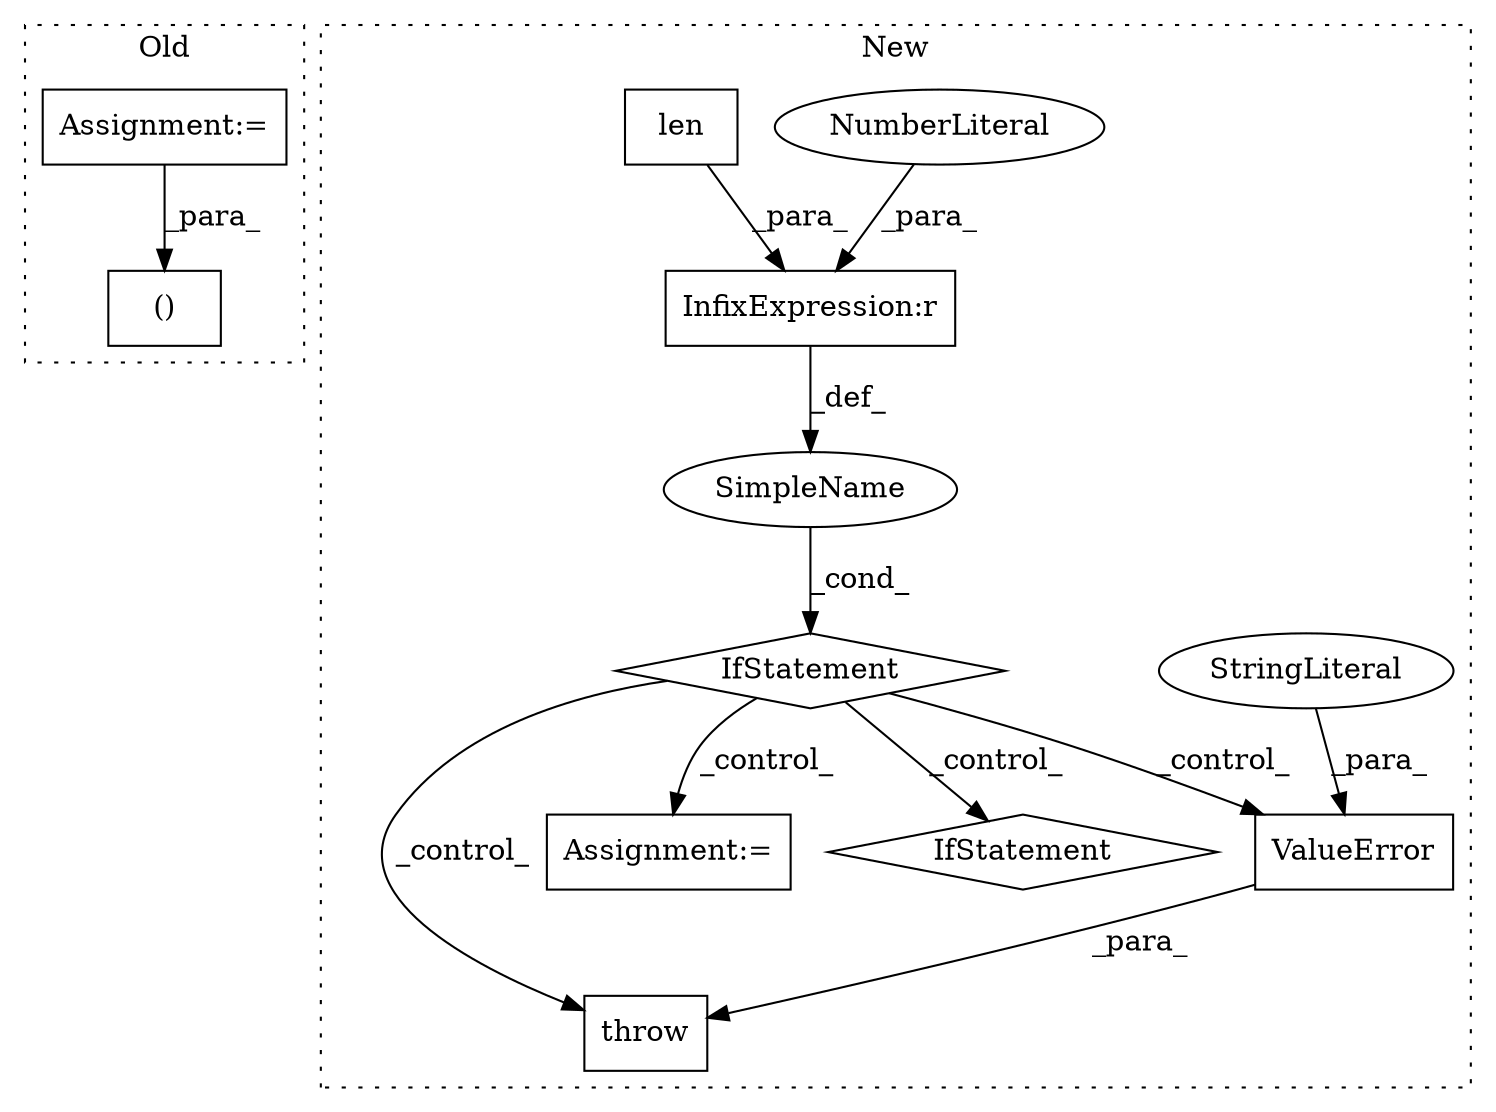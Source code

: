 digraph G {
subgraph cluster0 {
1 [label="()" a="106" s="7719" l="85" shape="box"];
11 [label="Assignment:=" a="7" s="7676" l="1" shape="box"];
label = "Old";
style="dotted";
}
subgraph cluster1 {
2 [label="ValueError" a="32" s="13849,13951" l="11,1" shape="box"];
3 [label="throw" a="53" s="13843" l="6" shape="box"];
4 [label="SimpleName" a="42" s="" l="" shape="ellipse"];
5 [label="IfStatement" a="25" s="13529,13553" l="4,2" shape="diamond"];
6 [label="InfixExpression:r" a="27" s="13549" l="3" shape="box"];
7 [label="StringLiteral" a="45" s="13860" l="91" shape="ellipse"];
8 [label="NumberLiteral" a="34" s="13552" l="1" shape="ellipse"];
9 [label="Assignment:=" a="7" s="14174" l="6" shape="box"];
10 [label="len" a="32" s="13533,13548" l="4,1" shape="box"];
12 [label="IfStatement" a="25" s="13684,13724" l="4,2" shape="diamond"];
label = "New";
style="dotted";
}
2 -> 3 [label="_para_"];
4 -> 5 [label="_cond_"];
5 -> 12 [label="_control_"];
5 -> 3 [label="_control_"];
5 -> 9 [label="_control_"];
5 -> 2 [label="_control_"];
6 -> 4 [label="_def_"];
7 -> 2 [label="_para_"];
8 -> 6 [label="_para_"];
10 -> 6 [label="_para_"];
11 -> 1 [label="_para_"];
}